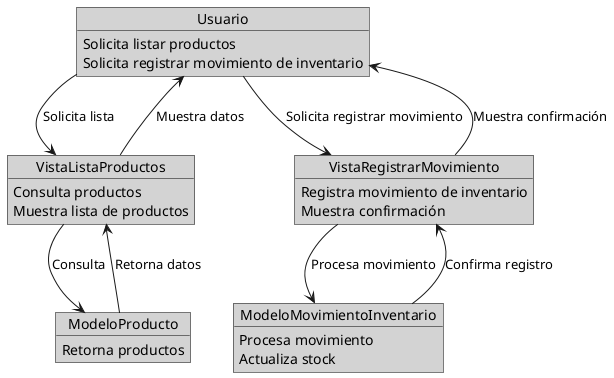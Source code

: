 @startuml
skinparam objectBorderColor Black
skinparam objectFontColor Black
skinparam objectBackgroundColor LightGray

object Usuario {
    Solicita listar productos
    Solicita registrar movimiento de inventario
}

object VistaListaProductos {
    Consulta productos
    Muestra lista de productos
}

object ModeloProducto {
    Retorna productos
}

object VistaRegistrarMovimiento {
    Registra movimiento de inventario
    Muestra confirmación
}

object ModeloMovimientoInventario {
    Procesa movimiento
    Actualiza stock
}

Usuario --> VistaListaProductos : Solicita lista
VistaListaProductos --> ModeloProducto : Consulta
ModeloProducto --> VistaListaProductos : Retorna datos
VistaListaProductos --> Usuario : Muestra datos

Usuario --> VistaRegistrarMovimiento : Solicita registrar movimiento
VistaRegistrarMovimiento --> ModeloMovimientoInventario : Procesa movimiento
ModeloMovimientoInventario --> VistaRegistrarMovimiento : Confirma registro
VistaRegistrarMovimiento --> Usuario : Muestra confirmación
@enduml
